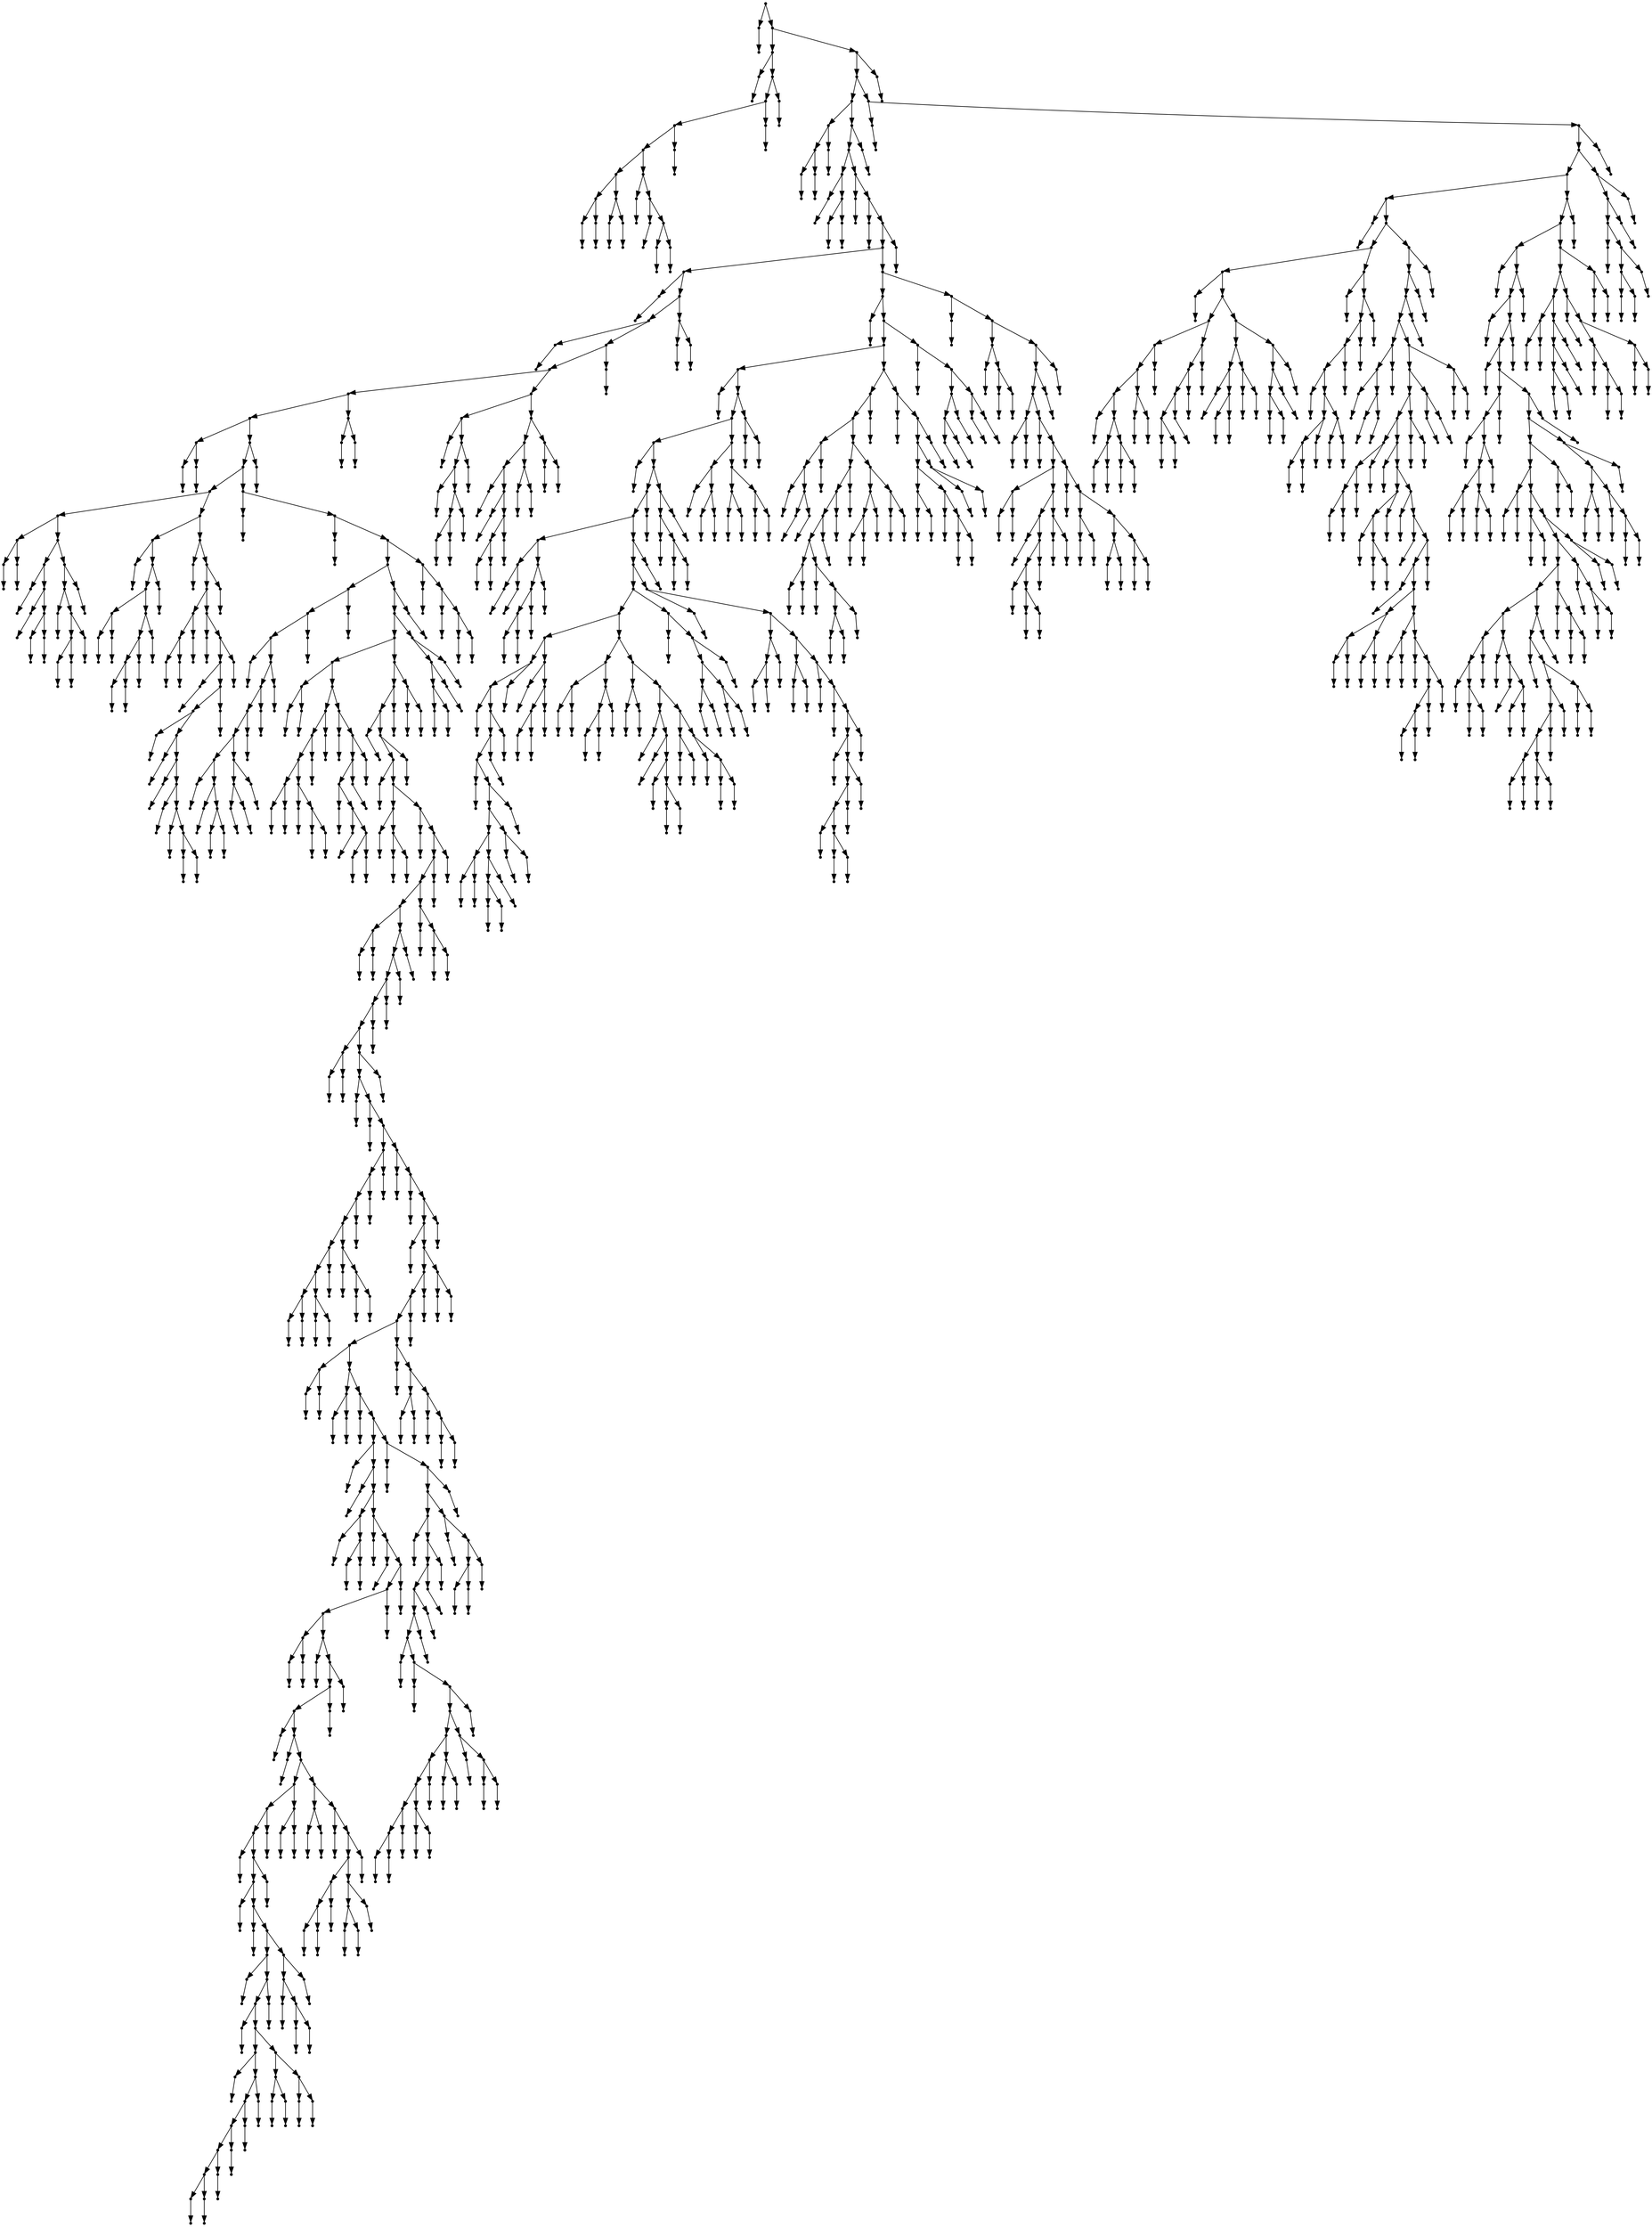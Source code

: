 digraph {
  1615 [shape=point];
  1 [shape=point];
  0 [shape=point];
  1614 [shape=point];
  36 [shape=point];
  3 [shape=point];
  2 [shape=point];
  35 [shape=point];
  32 [shape=point];
  29 [shape=point];
  26 [shape=point];
  14 [shape=point];
  8 [shape=point];
  5 [shape=point];
  4 [shape=point];
  7 [shape=point];
  6 [shape=point];
  13 [shape=point];
  10 [shape=point];
  9 [shape=point];
  12 [shape=point];
  11 [shape=point];
  25 [shape=point];
  16 [shape=point];
  15 [shape=point];
  24 [shape=point];
  18 [shape=point];
  17 [shape=point];
  23 [shape=point];
  20 [shape=point];
  19 [shape=point];
  22 [shape=point];
  21 [shape=point];
  28 [shape=point];
  27 [shape=point];
  31 [shape=point];
  30 [shape=point];
  34 [shape=point];
  33 [shape=point];
  1613 [shape=point];
  1610 [shape=point];
  1175 [shape=point];
  44 [shape=point];
  41 [shape=point];
  38 [shape=point];
  37 [shape=point];
  40 [shape=point];
  39 [shape=point];
  43 [shape=point];
  42 [shape=point];
  1174 [shape=point];
  1171 [shape=point];
  52 [shape=point];
  46 [shape=point];
  45 [shape=point];
  51 [shape=point];
  48 [shape=point];
  47 [shape=point];
  50 [shape=point];
  49 [shape=point];
  1170 [shape=point];
  54 [shape=point];
  53 [shape=point];
  1169 [shape=point];
  56 [shape=point];
  55 [shape=point];
  1168 [shape=point];
  1165 [shape=point];
  751 [shape=point];
  58 [shape=point];
  57 [shape=point];
  750 [shape=point];
  744 [shape=point];
  60 [shape=point];
  59 [shape=point];
  743 [shape=point];
  740 [shape=point];
  695 [shape=point];
  689 [shape=point];
  65 [shape=point];
  62 [shape=point];
  61 [shape=point];
  64 [shape=point];
  63 [shape=point];
  688 [shape=point];
  685 [shape=point];
  169 [shape=point];
  97 [shape=point];
  70 [shape=point];
  67 [shape=point];
  66 [shape=point];
  69 [shape=point];
  68 [shape=point];
  96 [shape=point];
  81 [shape=point];
  72 [shape=point];
  71 [shape=point];
  80 [shape=point];
  74 [shape=point];
  73 [shape=point];
  79 [shape=point];
  76 [shape=point];
  75 [shape=point];
  78 [shape=point];
  77 [shape=point];
  95 [shape=point];
  92 [shape=point];
  83 [shape=point];
  82 [shape=point];
  91 [shape=point];
  88 [shape=point];
  85 [shape=point];
  84 [shape=point];
  87 [shape=point];
  86 [shape=point];
  90 [shape=point];
  89 [shape=point];
  94 [shape=point];
  93 [shape=point];
  168 [shape=point];
  120 [shape=point];
  99 [shape=point];
  98 [shape=point];
  119 [shape=point];
  116 [shape=point];
  104 [shape=point];
  101 [shape=point];
  100 [shape=point];
  103 [shape=point];
  102 [shape=point];
  115 [shape=point];
  112 [shape=point];
  109 [shape=point];
  106 [shape=point];
  105 [shape=point];
  108 [shape=point];
  107 [shape=point];
  111 [shape=point];
  110 [shape=point];
  114 [shape=point];
  113 [shape=point];
  118 [shape=point];
  117 [shape=point];
  167 [shape=point];
  122 [shape=point];
  121 [shape=point];
  166 [shape=point];
  163 [shape=point];
  130 [shape=point];
  127 [shape=point];
  124 [shape=point];
  123 [shape=point];
  126 [shape=point];
  125 [shape=point];
  129 [shape=point];
  128 [shape=point];
  162 [shape=point];
  132 [shape=point];
  131 [shape=point];
  161 [shape=point];
  158 [shape=point];
  134 [shape=point];
  133 [shape=point];
  157 [shape=point];
  154 [shape=point];
  136 [shape=point];
  135 [shape=point];
  153 [shape=point];
  138 [shape=point];
  137 [shape=point];
  152 [shape=point];
  140 [shape=point];
  139 [shape=point];
  151 [shape=point];
  142 [shape=point];
  141 [shape=point];
  150 [shape=point];
  144 [shape=point];
  143 [shape=point];
  149 [shape=point];
  146 [shape=point];
  145 [shape=point];
  148 [shape=point];
  147 [shape=point];
  156 [shape=point];
  155 [shape=point];
  160 [shape=point];
  159 [shape=point];
  165 [shape=point];
  164 [shape=point];
  684 [shape=point];
  171 [shape=point];
  170 [shape=point];
  683 [shape=point];
  173 [shape=point];
  172 [shape=point];
  682 [shape=point];
  670 [shape=point];
  211 [shape=point];
  208 [shape=point];
  205 [shape=point];
  175 [shape=point];
  174 [shape=point];
  204 [shape=point];
  201 [shape=point];
  198 [shape=point];
  195 [shape=point];
  186 [shape=point];
  177 [shape=point];
  176 [shape=point];
  185 [shape=point];
  179 [shape=point];
  178 [shape=point];
  184 [shape=point];
  181 [shape=point];
  180 [shape=point];
  183 [shape=point];
  182 [shape=point];
  194 [shape=point];
  191 [shape=point];
  188 [shape=point];
  187 [shape=point];
  190 [shape=point];
  189 [shape=point];
  193 [shape=point];
  192 [shape=point];
  197 [shape=point];
  196 [shape=point];
  200 [shape=point];
  199 [shape=point];
  203 [shape=point];
  202 [shape=point];
  207 [shape=point];
  206 [shape=point];
  210 [shape=point];
  209 [shape=point];
  669 [shape=point];
  666 [shape=point];
  654 [shape=point];
  258 [shape=point];
  216 [shape=point];
  213 [shape=point];
  212 [shape=point];
  215 [shape=point];
  214 [shape=point];
  257 [shape=point];
  236 [shape=point];
  233 [shape=point];
  230 [shape=point];
  221 [shape=point];
  218 [shape=point];
  217 [shape=point];
  220 [shape=point];
  219 [shape=point];
  229 [shape=point];
  223 [shape=point];
  222 [shape=point];
  228 [shape=point];
  225 [shape=point];
  224 [shape=point];
  227 [shape=point];
  226 [shape=point];
  232 [shape=point];
  231 [shape=point];
  235 [shape=point];
  234 [shape=point];
  256 [shape=point];
  238 [shape=point];
  237 [shape=point];
  255 [shape=point];
  252 [shape=point];
  249 [shape=point];
  240 [shape=point];
  239 [shape=point];
  248 [shape=point];
  242 [shape=point];
  241 [shape=point];
  247 [shape=point];
  244 [shape=point];
  243 [shape=point];
  246 [shape=point];
  245 [shape=point];
  251 [shape=point];
  250 [shape=point];
  254 [shape=point];
  253 [shape=point];
  653 [shape=point];
  647 [shape=point];
  644 [shape=point];
  260 [shape=point];
  259 [shape=point];
  643 [shape=point];
  640 [shape=point];
  262 [shape=point];
  261 [shape=point];
  639 [shape=point];
  270 [shape=point];
  264 [shape=point];
  263 [shape=point];
  269 [shape=point];
  266 [shape=point];
  265 [shape=point];
  268 [shape=point];
  267 [shape=point];
  638 [shape=point];
  272 [shape=point];
  271 [shape=point];
  637 [shape=point];
  634 [shape=point];
  631 [shape=point];
  622 [shape=point];
  277 [shape=point];
  274 [shape=point];
  273 [shape=point];
  276 [shape=point];
  275 [shape=point];
  621 [shape=point];
  618 [shape=point];
  615 [shape=point];
  612 [shape=point];
  609 [shape=point];
  282 [shape=point];
  279 [shape=point];
  278 [shape=point];
  281 [shape=point];
  280 [shape=point];
  608 [shape=point];
  605 [shape=point];
  284 [shape=point];
  283 [shape=point];
  604 [shape=point];
  286 [shape=point];
  285 [shape=point];
  603 [shape=point];
  318 [shape=point];
  315 [shape=point];
  312 [shape=point];
  309 [shape=point];
  300 [shape=point];
  297 [shape=point];
  291 [shape=point];
  288 [shape=point];
  287 [shape=point];
  290 [shape=point];
  289 [shape=point];
  296 [shape=point];
  293 [shape=point];
  292 [shape=point];
  295 [shape=point];
  294 [shape=point];
  299 [shape=point];
  298 [shape=point];
  308 [shape=point];
  302 [shape=point];
  301 [shape=point];
  307 [shape=point];
  304 [shape=point];
  303 [shape=point];
  306 [shape=point];
  305 [shape=point];
  311 [shape=point];
  310 [shape=point];
  314 [shape=point];
  313 [shape=point];
  317 [shape=point];
  316 [shape=point];
  602 [shape=point];
  320 [shape=point];
  319 [shape=point];
  601 [shape=point];
  322 [shape=point];
  321 [shape=point];
  600 [shape=point];
  597 [shape=point];
  324 [shape=point];
  323 [shape=point];
  596 [shape=point];
  590 [shape=point];
  587 [shape=point];
  584 [shape=point];
  566 [shape=point];
  329 [shape=point];
  326 [shape=point];
  325 [shape=point];
  328 [shape=point];
  327 [shape=point];
  565 [shape=point];
  334 [shape=point];
  331 [shape=point];
  330 [shape=point];
  333 [shape=point];
  332 [shape=point];
  564 [shape=point];
  336 [shape=point];
  335 [shape=point];
  563 [shape=point];
  488 [shape=point];
  338 [shape=point];
  337 [shape=point];
  487 [shape=point];
  340 [shape=point];
  339 [shape=point];
  486 [shape=point];
  348 [shape=point];
  342 [shape=point];
  341 [shape=point];
  347 [shape=point];
  344 [shape=point];
  343 [shape=point];
  346 [shape=point];
  345 [shape=point];
  485 [shape=point];
  350 [shape=point];
  349 [shape=point];
  484 [shape=point];
  352 [shape=point];
  351 [shape=point];
  483 [shape=point];
  480 [shape=point];
  477 [shape=point];
  357 [shape=point];
  354 [shape=point];
  353 [shape=point];
  356 [shape=point];
  355 [shape=point];
  476 [shape=point];
  359 [shape=point];
  358 [shape=point];
  475 [shape=point];
  472 [shape=point];
  469 [shape=point];
  361 [shape=point];
  360 [shape=point];
  468 [shape=point];
  363 [shape=point];
  362 [shape=point];
  467 [shape=point];
  437 [shape=point];
  431 [shape=point];
  428 [shape=point];
  365 [shape=point];
  364 [shape=point];
  427 [shape=point];
  424 [shape=point];
  367 [shape=point];
  366 [shape=point];
  423 [shape=point];
  369 [shape=point];
  368 [shape=point];
  422 [shape=point];
  410 [shape=point];
  371 [shape=point];
  370 [shape=point];
  409 [shape=point];
  406 [shape=point];
  373 [shape=point];
  372 [shape=point];
  405 [shape=point];
  393 [shape=point];
  375 [shape=point];
  374 [shape=point];
  392 [shape=point];
  389 [shape=point];
  386 [shape=point];
  383 [shape=point];
  380 [shape=point];
  377 [shape=point];
  376 [shape=point];
  379 [shape=point];
  378 [shape=point];
  382 [shape=point];
  381 [shape=point];
  385 [shape=point];
  384 [shape=point];
  388 [shape=point];
  387 [shape=point];
  391 [shape=point];
  390 [shape=point];
  404 [shape=point];
  398 [shape=point];
  395 [shape=point];
  394 [shape=point];
  397 [shape=point];
  396 [shape=point];
  403 [shape=point];
  400 [shape=point];
  399 [shape=point];
  402 [shape=point];
  401 [shape=point];
  408 [shape=point];
  407 [shape=point];
  421 [shape=point];
  418 [shape=point];
  412 [shape=point];
  411 [shape=point];
  417 [shape=point];
  414 [shape=point];
  413 [shape=point];
  416 [shape=point];
  415 [shape=point];
  420 [shape=point];
  419 [shape=point];
  426 [shape=point];
  425 [shape=point];
  430 [shape=point];
  429 [shape=point];
  436 [shape=point];
  433 [shape=point];
  432 [shape=point];
  435 [shape=point];
  434 [shape=point];
  466 [shape=point];
  442 [shape=point];
  439 [shape=point];
  438 [shape=point];
  441 [shape=point];
  440 [shape=point];
  465 [shape=point];
  444 [shape=point];
  443 [shape=point];
  464 [shape=point];
  461 [shape=point];
  452 [shape=point];
  449 [shape=point];
  446 [shape=point];
  445 [shape=point];
  448 [shape=point];
  447 [shape=point];
  451 [shape=point];
  450 [shape=point];
  460 [shape=point];
  457 [shape=point];
  454 [shape=point];
  453 [shape=point];
  456 [shape=point];
  455 [shape=point];
  459 [shape=point];
  458 [shape=point];
  463 [shape=point];
  462 [shape=point];
  471 [shape=point];
  470 [shape=point];
  474 [shape=point];
  473 [shape=point];
  479 [shape=point];
  478 [shape=point];
  482 [shape=point];
  481 [shape=point];
  562 [shape=point];
  490 [shape=point];
  489 [shape=point];
  561 [shape=point];
  558 [shape=point];
  546 [shape=point];
  492 [shape=point];
  491 [shape=point];
  545 [shape=point];
  542 [shape=point];
  539 [shape=point];
  536 [shape=point];
  533 [shape=point];
  494 [shape=point];
  493 [shape=point];
  532 [shape=point];
  496 [shape=point];
  495 [shape=point];
  531 [shape=point];
  528 [shape=point];
  519 [shape=point];
  513 [shape=point];
  510 [shape=point];
  504 [shape=point];
  501 [shape=point];
  498 [shape=point];
  497 [shape=point];
  500 [shape=point];
  499 [shape=point];
  503 [shape=point];
  502 [shape=point];
  509 [shape=point];
  506 [shape=point];
  505 [shape=point];
  508 [shape=point];
  507 [shape=point];
  512 [shape=point];
  511 [shape=point];
  518 [shape=point];
  515 [shape=point];
  514 [shape=point];
  517 [shape=point];
  516 [shape=point];
  527 [shape=point];
  521 [shape=point];
  520 [shape=point];
  526 [shape=point];
  523 [shape=point];
  522 [shape=point];
  525 [shape=point];
  524 [shape=point];
  530 [shape=point];
  529 [shape=point];
  535 [shape=point];
  534 [shape=point];
  538 [shape=point];
  537 [shape=point];
  541 [shape=point];
  540 [shape=point];
  544 [shape=point];
  543 [shape=point];
  557 [shape=point];
  548 [shape=point];
  547 [shape=point];
  556 [shape=point];
  553 [shape=point];
  550 [shape=point];
  549 [shape=point];
  552 [shape=point];
  551 [shape=point];
  555 [shape=point];
  554 [shape=point];
  560 [shape=point];
  559 [shape=point];
  583 [shape=point];
  568 [shape=point];
  567 [shape=point];
  582 [shape=point];
  573 [shape=point];
  570 [shape=point];
  569 [shape=point];
  572 [shape=point];
  571 [shape=point];
  581 [shape=point];
  575 [shape=point];
  574 [shape=point];
  580 [shape=point];
  577 [shape=point];
  576 [shape=point];
  579 [shape=point];
  578 [shape=point];
  586 [shape=point];
  585 [shape=point];
  589 [shape=point];
  588 [shape=point];
  595 [shape=point];
  592 [shape=point];
  591 [shape=point];
  594 [shape=point];
  593 [shape=point];
  599 [shape=point];
  598 [shape=point];
  607 [shape=point];
  606 [shape=point];
  611 [shape=point];
  610 [shape=point];
  614 [shape=point];
  613 [shape=point];
  617 [shape=point];
  616 [shape=point];
  620 [shape=point];
  619 [shape=point];
  630 [shape=point];
  624 [shape=point];
  623 [shape=point];
  629 [shape=point];
  626 [shape=point];
  625 [shape=point];
  628 [shape=point];
  627 [shape=point];
  633 [shape=point];
  632 [shape=point];
  636 [shape=point];
  635 [shape=point];
  642 [shape=point];
  641 [shape=point];
  646 [shape=point];
  645 [shape=point];
  652 [shape=point];
  649 [shape=point];
  648 [shape=point];
  651 [shape=point];
  650 [shape=point];
  665 [shape=point];
  662 [shape=point];
  659 [shape=point];
  656 [shape=point];
  655 [shape=point];
  658 [shape=point];
  657 [shape=point];
  661 [shape=point];
  660 [shape=point];
  664 [shape=point];
  663 [shape=point];
  668 [shape=point];
  667 [shape=point];
  681 [shape=point];
  672 [shape=point];
  671 [shape=point];
  680 [shape=point];
  674 [shape=point];
  673 [shape=point];
  679 [shape=point];
  676 [shape=point];
  675 [shape=point];
  678 [shape=point];
  677 [shape=point];
  687 [shape=point];
  686 [shape=point];
  694 [shape=point];
  691 [shape=point];
  690 [shape=point];
  693 [shape=point];
  692 [shape=point];
  739 [shape=point];
  712 [shape=point];
  697 [shape=point];
  696 [shape=point];
  711 [shape=point];
  708 [shape=point];
  699 [shape=point];
  698 [shape=point];
  707 [shape=point];
  704 [shape=point];
  701 [shape=point];
  700 [shape=point];
  703 [shape=point];
  702 [shape=point];
  706 [shape=point];
  705 [shape=point];
  710 [shape=point];
  709 [shape=point];
  738 [shape=point];
  732 [shape=point];
  726 [shape=point];
  714 [shape=point];
  713 [shape=point];
  725 [shape=point];
  716 [shape=point];
  715 [shape=point];
  724 [shape=point];
  721 [shape=point];
  718 [shape=point];
  717 [shape=point];
  720 [shape=point];
  719 [shape=point];
  723 [shape=point];
  722 [shape=point];
  731 [shape=point];
  728 [shape=point];
  727 [shape=point];
  730 [shape=point];
  729 [shape=point];
  737 [shape=point];
  734 [shape=point];
  733 [shape=point];
  736 [shape=point];
  735 [shape=point];
  742 [shape=point];
  741 [shape=point];
  749 [shape=point];
  746 [shape=point];
  745 [shape=point];
  748 [shape=point];
  747 [shape=point];
  1164 [shape=point];
  1089 [shape=point];
  753 [shape=point];
  752 [shape=point];
  1088 [shape=point];
  1070 [shape=point];
  986 [shape=point];
  755 [shape=point];
  754 [shape=point];
  985 [shape=point];
  979 [shape=point];
  958 [shape=point];
  757 [shape=point];
  756 [shape=point];
  957 [shape=point];
  945 [shape=point];
  942 [shape=point];
  774 [shape=point];
  762 [shape=point];
  759 [shape=point];
  758 [shape=point];
  761 [shape=point];
  760 [shape=point];
  773 [shape=point];
  770 [shape=point];
  767 [shape=point];
  764 [shape=point];
  763 [shape=point];
  766 [shape=point];
  765 [shape=point];
  769 [shape=point];
  768 [shape=point];
  772 [shape=point];
  771 [shape=point];
  941 [shape=point];
  938 [shape=point];
  893 [shape=point];
  875 [shape=point];
  824 [shape=point];
  812 [shape=point];
  809 [shape=point];
  776 [shape=point];
  775 [shape=point];
  808 [shape=point];
  805 [shape=point];
  802 [shape=point];
  778 [shape=point];
  777 [shape=point];
  801 [shape=point];
  798 [shape=point];
  792 [shape=point];
  783 [shape=point];
  780 [shape=point];
  779 [shape=point];
  782 [shape=point];
  781 [shape=point];
  791 [shape=point];
  788 [shape=point];
  785 [shape=point];
  784 [shape=point];
  787 [shape=point];
  786 [shape=point];
  790 [shape=point];
  789 [shape=point];
  797 [shape=point];
  794 [shape=point];
  793 [shape=point];
  796 [shape=point];
  795 [shape=point];
  800 [shape=point];
  799 [shape=point];
  804 [shape=point];
  803 [shape=point];
  807 [shape=point];
  806 [shape=point];
  811 [shape=point];
  810 [shape=point];
  823 [shape=point];
  814 [shape=point];
  813 [shape=point];
  822 [shape=point];
  819 [shape=point];
  816 [shape=point];
  815 [shape=point];
  818 [shape=point];
  817 [shape=point];
  821 [shape=point];
  820 [shape=point];
  874 [shape=point];
  838 [shape=point];
  829 [shape=point];
  826 [shape=point];
  825 [shape=point];
  828 [shape=point];
  827 [shape=point];
  837 [shape=point];
  834 [shape=point];
  831 [shape=point];
  830 [shape=point];
  833 [shape=point];
  832 [shape=point];
  836 [shape=point];
  835 [shape=point];
  873 [shape=point];
  843 [shape=point];
  840 [shape=point];
  839 [shape=point];
  842 [shape=point];
  841 [shape=point];
  872 [shape=point];
  857 [shape=point];
  845 [shape=point];
  844 [shape=point];
  856 [shape=point];
  847 [shape=point];
  846 [shape=point];
  855 [shape=point];
  849 [shape=point];
  848 [shape=point];
  854 [shape=point];
  851 [shape=point];
  850 [shape=point];
  853 [shape=point];
  852 [shape=point];
  871 [shape=point];
  862 [shape=point];
  859 [shape=point];
  858 [shape=point];
  861 [shape=point];
  860 [shape=point];
  870 [shape=point];
  864 [shape=point];
  863 [shape=point];
  869 [shape=point];
  866 [shape=point];
  865 [shape=point];
  868 [shape=point];
  867 [shape=point];
  892 [shape=point];
  877 [shape=point];
  876 [shape=point];
  891 [shape=point];
  888 [shape=point];
  882 [shape=point];
  879 [shape=point];
  878 [shape=point];
  881 [shape=point];
  880 [shape=point];
  887 [shape=point];
  884 [shape=point];
  883 [shape=point];
  886 [shape=point];
  885 [shape=point];
  890 [shape=point];
  889 [shape=point];
  937 [shape=point];
  895 [shape=point];
  894 [shape=point];
  936 [shape=point];
  903 [shape=point];
  900 [shape=point];
  897 [shape=point];
  896 [shape=point];
  899 [shape=point];
  898 [shape=point];
  902 [shape=point];
  901 [shape=point];
  935 [shape=point];
  908 [shape=point];
  905 [shape=point];
  904 [shape=point];
  907 [shape=point];
  906 [shape=point];
  934 [shape=point];
  910 [shape=point];
  909 [shape=point];
  933 [shape=point];
  912 [shape=point];
  911 [shape=point];
  932 [shape=point];
  929 [shape=point];
  914 [shape=point];
  913 [shape=point];
  928 [shape=point];
  925 [shape=point];
  922 [shape=point];
  916 [shape=point];
  915 [shape=point];
  921 [shape=point];
  918 [shape=point];
  917 [shape=point];
  920 [shape=point];
  919 [shape=point];
  924 [shape=point];
  923 [shape=point];
  927 [shape=point];
  926 [shape=point];
  931 [shape=point];
  930 [shape=point];
  940 [shape=point];
  939 [shape=point];
  944 [shape=point];
  943 [shape=point];
  956 [shape=point];
  953 [shape=point];
  947 [shape=point];
  946 [shape=point];
  952 [shape=point];
  949 [shape=point];
  948 [shape=point];
  951 [shape=point];
  950 [shape=point];
  955 [shape=point];
  954 [shape=point];
  978 [shape=point];
  966 [shape=point];
  960 [shape=point];
  959 [shape=point];
  965 [shape=point];
  962 [shape=point];
  961 [shape=point];
  964 [shape=point];
  963 [shape=point];
  977 [shape=point];
  971 [shape=point];
  968 [shape=point];
  967 [shape=point];
  970 [shape=point];
  969 [shape=point];
  976 [shape=point];
  973 [shape=point];
  972 [shape=point];
  975 [shape=point];
  974 [shape=point];
  984 [shape=point];
  981 [shape=point];
  980 [shape=point];
  983 [shape=point];
  982 [shape=point];
  1069 [shape=point];
  1042 [shape=point];
  1039 [shape=point];
  997 [shape=point];
  994 [shape=point];
  988 [shape=point];
  987 [shape=point];
  993 [shape=point];
  990 [shape=point];
  989 [shape=point];
  992 [shape=point];
  991 [shape=point];
  996 [shape=point];
  995 [shape=point];
  1038 [shape=point];
  1023 [shape=point];
  1020 [shape=point];
  1017 [shape=point];
  1014 [shape=point];
  1002 [shape=point];
  999 [shape=point];
  998 [shape=point];
  1001 [shape=point];
  1000 [shape=point];
  1013 [shape=point];
  1004 [shape=point];
  1003 [shape=point];
  1012 [shape=point];
  1009 [shape=point];
  1006 [shape=point];
  1005 [shape=point];
  1008 [shape=point];
  1007 [shape=point];
  1011 [shape=point];
  1010 [shape=point];
  1016 [shape=point];
  1015 [shape=point];
  1019 [shape=point];
  1018 [shape=point];
  1022 [shape=point];
  1021 [shape=point];
  1037 [shape=point];
  1031 [shape=point];
  1028 [shape=point];
  1025 [shape=point];
  1024 [shape=point];
  1027 [shape=point];
  1026 [shape=point];
  1030 [shape=point];
  1029 [shape=point];
  1036 [shape=point];
  1033 [shape=point];
  1032 [shape=point];
  1035 [shape=point];
  1034 [shape=point];
  1041 [shape=point];
  1040 [shape=point];
  1068 [shape=point];
  1044 [shape=point];
  1043 [shape=point];
  1067 [shape=point];
  1064 [shape=point];
  1058 [shape=point];
  1049 [shape=point];
  1046 [shape=point];
  1045 [shape=point];
  1048 [shape=point];
  1047 [shape=point];
  1057 [shape=point];
  1051 [shape=point];
  1050 [shape=point];
  1056 [shape=point];
  1053 [shape=point];
  1052 [shape=point];
  1055 [shape=point];
  1054 [shape=point];
  1063 [shape=point];
  1060 [shape=point];
  1059 [shape=point];
  1062 [shape=point];
  1061 [shape=point];
  1066 [shape=point];
  1065 [shape=point];
  1087 [shape=point];
  1072 [shape=point];
  1071 [shape=point];
  1086 [shape=point];
  1080 [shape=point];
  1077 [shape=point];
  1074 [shape=point];
  1073 [shape=point];
  1076 [shape=point];
  1075 [shape=point];
  1079 [shape=point];
  1078 [shape=point];
  1085 [shape=point];
  1082 [shape=point];
  1081 [shape=point];
  1084 [shape=point];
  1083 [shape=point];
  1163 [shape=point];
  1091 [shape=point];
  1090 [shape=point];
  1162 [shape=point];
  1099 [shape=point];
  1093 [shape=point];
  1092 [shape=point];
  1098 [shape=point];
  1095 [shape=point];
  1094 [shape=point];
  1097 [shape=point];
  1096 [shape=point];
  1161 [shape=point];
  1158 [shape=point];
  1155 [shape=point];
  1104 [shape=point];
  1101 [shape=point];
  1100 [shape=point];
  1103 [shape=point];
  1102 [shape=point];
  1154 [shape=point];
  1106 [shape=point];
  1105 [shape=point];
  1153 [shape=point];
  1132 [shape=point];
  1111 [shape=point];
  1108 [shape=point];
  1107 [shape=point];
  1110 [shape=point];
  1109 [shape=point];
  1131 [shape=point];
  1125 [shape=point];
  1113 [shape=point];
  1112 [shape=point];
  1124 [shape=point];
  1121 [shape=point];
  1115 [shape=point];
  1114 [shape=point];
  1120 [shape=point];
  1117 [shape=point];
  1116 [shape=point];
  1119 [shape=point];
  1118 [shape=point];
  1123 [shape=point];
  1122 [shape=point];
  1130 [shape=point];
  1127 [shape=point];
  1126 [shape=point];
  1129 [shape=point];
  1128 [shape=point];
  1152 [shape=point];
  1134 [shape=point];
  1133 [shape=point];
  1151 [shape=point];
  1139 [shape=point];
  1136 [shape=point];
  1135 [shape=point];
  1138 [shape=point];
  1137 [shape=point];
  1150 [shape=point];
  1144 [shape=point];
  1141 [shape=point];
  1140 [shape=point];
  1143 [shape=point];
  1142 [shape=point];
  1149 [shape=point];
  1146 [shape=point];
  1145 [shape=point];
  1148 [shape=point];
  1147 [shape=point];
  1157 [shape=point];
  1156 [shape=point];
  1160 [shape=point];
  1159 [shape=point];
  1167 [shape=point];
  1166 [shape=point];
  1173 [shape=point];
  1172 [shape=point];
  1609 [shape=point];
  1177 [shape=point];
  1176 [shape=point];
  1608 [shape=point];
  1605 [shape=point];
  1587 [shape=point];
  1389 [shape=point];
  1179 [shape=point];
  1178 [shape=point];
  1388 [shape=point];
  1277 [shape=point];
  1247 [shape=point];
  1181 [shape=point];
  1180 [shape=point];
  1246 [shape=point];
  1219 [shape=point];
  1204 [shape=point];
  1201 [shape=point];
  1195 [shape=point];
  1183 [shape=point];
  1182 [shape=point];
  1194 [shape=point];
  1188 [shape=point];
  1185 [shape=point];
  1184 [shape=point];
  1187 [shape=point];
  1186 [shape=point];
  1193 [shape=point];
  1190 [shape=point];
  1189 [shape=point];
  1192 [shape=point];
  1191 [shape=point];
  1200 [shape=point];
  1197 [shape=point];
  1196 [shape=point];
  1199 [shape=point];
  1198 [shape=point];
  1203 [shape=point];
  1202 [shape=point];
  1218 [shape=point];
  1215 [shape=point];
  1212 [shape=point];
  1209 [shape=point];
  1206 [shape=point];
  1205 [shape=point];
  1208 [shape=point];
  1207 [shape=point];
  1211 [shape=point];
  1210 [shape=point];
  1214 [shape=point];
  1213 [shape=point];
  1217 [shape=point];
  1216 [shape=point];
  1245 [shape=point];
  1233 [shape=point];
  1227 [shape=point];
  1221 [shape=point];
  1220 [shape=point];
  1226 [shape=point];
  1223 [shape=point];
  1222 [shape=point];
  1225 [shape=point];
  1224 [shape=point];
  1232 [shape=point];
  1229 [shape=point];
  1228 [shape=point];
  1231 [shape=point];
  1230 [shape=point];
  1244 [shape=point];
  1241 [shape=point];
  1238 [shape=point];
  1235 [shape=point];
  1234 [shape=point];
  1237 [shape=point];
  1236 [shape=point];
  1240 [shape=point];
  1239 [shape=point];
  1243 [shape=point];
  1242 [shape=point];
  1276 [shape=point];
  1249 [shape=point];
  1248 [shape=point];
  1275 [shape=point];
  1272 [shape=point];
  1269 [shape=point];
  1266 [shape=point];
  1251 [shape=point];
  1250 [shape=point];
  1265 [shape=point];
  1259 [shape=point];
  1256 [shape=point];
  1253 [shape=point];
  1252 [shape=point];
  1255 [shape=point];
  1254 [shape=point];
  1258 [shape=point];
  1257 [shape=point];
  1264 [shape=point];
  1261 [shape=point];
  1260 [shape=point];
  1263 [shape=point];
  1262 [shape=point];
  1268 [shape=point];
  1267 [shape=point];
  1271 [shape=point];
  1270 [shape=point];
  1274 [shape=point];
  1273 [shape=point];
  1387 [shape=point];
  1384 [shape=point];
  1381 [shape=point];
  1378 [shape=point];
  1288 [shape=point];
  1285 [shape=point];
  1279 [shape=point];
  1278 [shape=point];
  1284 [shape=point];
  1281 [shape=point];
  1280 [shape=point];
  1283 [shape=point];
  1282 [shape=point];
  1287 [shape=point];
  1286 [shape=point];
  1377 [shape=point];
  1371 [shape=point];
  1365 [shape=point];
  1359 [shape=point];
  1299 [shape=point];
  1296 [shape=point];
  1293 [shape=point];
  1290 [shape=point];
  1289 [shape=point];
  1292 [shape=point];
  1291 [shape=point];
  1295 [shape=point];
  1294 [shape=point];
  1298 [shape=point];
  1297 [shape=point];
  1358 [shape=point];
  1301 [shape=point];
  1300 [shape=point];
  1357 [shape=point];
  1312 [shape=point];
  1309 [shape=point];
  1303 [shape=point];
  1302 [shape=point];
  1308 [shape=point];
  1305 [shape=point];
  1304 [shape=point];
  1307 [shape=point];
  1306 [shape=point];
  1311 [shape=point];
  1310 [shape=point];
  1356 [shape=point];
  1314 [shape=point];
  1313 [shape=point];
  1355 [shape=point];
  1316 [shape=point];
  1315 [shape=point];
  1354 [shape=point];
  1351 [shape=point];
  1318 [shape=point];
  1317 [shape=point];
  1350 [shape=point];
  1329 [shape=point];
  1323 [shape=point];
  1320 [shape=point];
  1319 [shape=point];
  1322 [shape=point];
  1321 [shape=point];
  1328 [shape=point];
  1325 [shape=point];
  1324 [shape=point];
  1327 [shape=point];
  1326 [shape=point];
  1349 [shape=point];
  1334 [shape=point];
  1331 [shape=point];
  1330 [shape=point];
  1333 [shape=point];
  1332 [shape=point];
  1348 [shape=point];
  1336 [shape=point];
  1335 [shape=point];
  1347 [shape=point];
  1344 [shape=point];
  1341 [shape=point];
  1338 [shape=point];
  1337 [shape=point];
  1340 [shape=point];
  1339 [shape=point];
  1343 [shape=point];
  1342 [shape=point];
  1346 [shape=point];
  1345 [shape=point];
  1353 [shape=point];
  1352 [shape=point];
  1364 [shape=point];
  1361 [shape=point];
  1360 [shape=point];
  1363 [shape=point];
  1362 [shape=point];
  1370 [shape=point];
  1367 [shape=point];
  1366 [shape=point];
  1369 [shape=point];
  1368 [shape=point];
  1376 [shape=point];
  1373 [shape=point];
  1372 [shape=point];
  1375 [shape=point];
  1374 [shape=point];
  1380 [shape=point];
  1379 [shape=point];
  1383 [shape=point];
  1382 [shape=point];
  1386 [shape=point];
  1385 [shape=point];
  1586 [shape=point];
  1583 [shape=point];
  1541 [shape=point];
  1391 [shape=point];
  1390 [shape=point];
  1540 [shape=point];
  1537 [shape=point];
  1393 [shape=point];
  1392 [shape=point];
  1536 [shape=point];
  1533 [shape=point];
  1395 [shape=point];
  1394 [shape=point];
  1532 [shape=point];
  1415 [shape=point];
  1412 [shape=point];
  1397 [shape=point];
  1396 [shape=point];
  1411 [shape=point];
  1408 [shape=point];
  1402 [shape=point];
  1399 [shape=point];
  1398 [shape=point];
  1401 [shape=point];
  1400 [shape=point];
  1407 [shape=point];
  1404 [shape=point];
  1403 [shape=point];
  1406 [shape=point];
  1405 [shape=point];
  1410 [shape=point];
  1409 [shape=point];
  1414 [shape=point];
  1413 [shape=point];
  1531 [shape=point];
  1528 [shape=point];
  1510 [shape=point];
  1504 [shape=point];
  1420 [shape=point];
  1417 [shape=point];
  1416 [shape=point];
  1419 [shape=point];
  1418 [shape=point];
  1503 [shape=point];
  1425 [shape=point];
  1422 [shape=point];
  1421 [shape=point];
  1424 [shape=point];
  1423 [shape=point];
  1502 [shape=point];
  1496 [shape=point];
  1487 [shape=point];
  1478 [shape=point];
  1448 [shape=point];
  1436 [shape=point];
  1433 [shape=point];
  1427 [shape=point];
  1426 [shape=point];
  1432 [shape=point];
  1429 [shape=point];
  1428 [shape=point];
  1431 [shape=point];
  1430 [shape=point];
  1435 [shape=point];
  1434 [shape=point];
  1447 [shape=point];
  1438 [shape=point];
  1437 [shape=point];
  1446 [shape=point];
  1440 [shape=point];
  1439 [shape=point];
  1445 [shape=point];
  1442 [shape=point];
  1441 [shape=point];
  1444 [shape=point];
  1443 [shape=point];
  1477 [shape=point];
  1474 [shape=point];
  1450 [shape=point];
  1449 [shape=point];
  1473 [shape=point];
  1467 [shape=point];
  1464 [shape=point];
  1461 [shape=point];
  1455 [shape=point];
  1452 [shape=point];
  1451 [shape=point];
  1454 [shape=point];
  1453 [shape=point];
  1460 [shape=point];
  1457 [shape=point];
  1456 [shape=point];
  1459 [shape=point];
  1458 [shape=point];
  1463 [shape=point];
  1462 [shape=point];
  1466 [shape=point];
  1465 [shape=point];
  1472 [shape=point];
  1469 [shape=point];
  1468 [shape=point];
  1471 [shape=point];
  1470 [shape=point];
  1476 [shape=point];
  1475 [shape=point];
  1486 [shape=point];
  1480 [shape=point];
  1479 [shape=point];
  1485 [shape=point];
  1482 [shape=point];
  1481 [shape=point];
  1484 [shape=point];
  1483 [shape=point];
  1495 [shape=point];
  1489 [shape=point];
  1488 [shape=point];
  1494 [shape=point];
  1491 [shape=point];
  1490 [shape=point];
  1493 [shape=point];
  1492 [shape=point];
  1501 [shape=point];
  1498 [shape=point];
  1497 [shape=point];
  1500 [shape=point];
  1499 [shape=point];
  1509 [shape=point];
  1506 [shape=point];
  1505 [shape=point];
  1508 [shape=point];
  1507 [shape=point];
  1527 [shape=point];
  1524 [shape=point];
  1515 [shape=point];
  1512 [shape=point];
  1511 [shape=point];
  1514 [shape=point];
  1513 [shape=point];
  1523 [shape=point];
  1517 [shape=point];
  1516 [shape=point];
  1522 [shape=point];
  1519 [shape=point];
  1518 [shape=point];
  1521 [shape=point];
  1520 [shape=point];
  1526 [shape=point];
  1525 [shape=point];
  1530 [shape=point];
  1529 [shape=point];
  1535 [shape=point];
  1534 [shape=point];
  1539 [shape=point];
  1538 [shape=point];
  1582 [shape=point];
  1576 [shape=point];
  1558 [shape=point];
  1546 [shape=point];
  1543 [shape=point];
  1542 [shape=point];
  1545 [shape=point];
  1544 [shape=point];
  1557 [shape=point];
  1554 [shape=point];
  1551 [shape=point];
  1548 [shape=point];
  1547 [shape=point];
  1550 [shape=point];
  1549 [shape=point];
  1553 [shape=point];
  1552 [shape=point];
  1556 [shape=point];
  1555 [shape=point];
  1575 [shape=point];
  1560 [shape=point];
  1559 [shape=point];
  1574 [shape=point];
  1568 [shape=point];
  1562 [shape=point];
  1561 [shape=point];
  1567 [shape=point];
  1564 [shape=point];
  1563 [shape=point];
  1566 [shape=point];
  1565 [shape=point];
  1573 [shape=point];
  1570 [shape=point];
  1569 [shape=point];
  1572 [shape=point];
  1571 [shape=point];
  1581 [shape=point];
  1578 [shape=point];
  1577 [shape=point];
  1580 [shape=point];
  1579 [shape=point];
  1585 [shape=point];
  1584 [shape=point];
  1604 [shape=point];
  1601 [shape=point];
  1598 [shape=point];
  1589 [shape=point];
  1588 [shape=point];
  1597 [shape=point];
  1594 [shape=point];
  1591 [shape=point];
  1590 [shape=point];
  1593 [shape=point];
  1592 [shape=point];
  1596 [shape=point];
  1595 [shape=point];
  1600 [shape=point];
  1599 [shape=point];
  1603 [shape=point];
  1602 [shape=point];
  1607 [shape=point];
  1606 [shape=point];
  1612 [shape=point];
  1611 [shape=point];
1615 -> 1;
1 -> 0;
1615 -> 1614;
1614 -> 36;
36 -> 3;
3 -> 2;
36 -> 35;
35 -> 32;
32 -> 29;
29 -> 26;
26 -> 14;
14 -> 8;
8 -> 5;
5 -> 4;
8 -> 7;
7 -> 6;
14 -> 13;
13 -> 10;
10 -> 9;
13 -> 12;
12 -> 11;
26 -> 25;
25 -> 16;
16 -> 15;
25 -> 24;
24 -> 18;
18 -> 17;
24 -> 23;
23 -> 20;
20 -> 19;
23 -> 22;
22 -> 21;
29 -> 28;
28 -> 27;
32 -> 31;
31 -> 30;
35 -> 34;
34 -> 33;
1614 -> 1613;
1613 -> 1610;
1610 -> 1175;
1175 -> 44;
44 -> 41;
41 -> 38;
38 -> 37;
41 -> 40;
40 -> 39;
44 -> 43;
43 -> 42;
1175 -> 1174;
1174 -> 1171;
1171 -> 52;
52 -> 46;
46 -> 45;
52 -> 51;
51 -> 48;
48 -> 47;
51 -> 50;
50 -> 49;
1171 -> 1170;
1170 -> 54;
54 -> 53;
1170 -> 1169;
1169 -> 56;
56 -> 55;
1169 -> 1168;
1168 -> 1165;
1165 -> 751;
751 -> 58;
58 -> 57;
751 -> 750;
750 -> 744;
744 -> 60;
60 -> 59;
744 -> 743;
743 -> 740;
740 -> 695;
695 -> 689;
689 -> 65;
65 -> 62;
62 -> 61;
65 -> 64;
64 -> 63;
689 -> 688;
688 -> 685;
685 -> 169;
169 -> 97;
97 -> 70;
70 -> 67;
67 -> 66;
70 -> 69;
69 -> 68;
97 -> 96;
96 -> 81;
81 -> 72;
72 -> 71;
81 -> 80;
80 -> 74;
74 -> 73;
80 -> 79;
79 -> 76;
76 -> 75;
79 -> 78;
78 -> 77;
96 -> 95;
95 -> 92;
92 -> 83;
83 -> 82;
92 -> 91;
91 -> 88;
88 -> 85;
85 -> 84;
88 -> 87;
87 -> 86;
91 -> 90;
90 -> 89;
95 -> 94;
94 -> 93;
169 -> 168;
168 -> 120;
120 -> 99;
99 -> 98;
120 -> 119;
119 -> 116;
116 -> 104;
104 -> 101;
101 -> 100;
104 -> 103;
103 -> 102;
116 -> 115;
115 -> 112;
112 -> 109;
109 -> 106;
106 -> 105;
109 -> 108;
108 -> 107;
112 -> 111;
111 -> 110;
115 -> 114;
114 -> 113;
119 -> 118;
118 -> 117;
168 -> 167;
167 -> 122;
122 -> 121;
167 -> 166;
166 -> 163;
163 -> 130;
130 -> 127;
127 -> 124;
124 -> 123;
127 -> 126;
126 -> 125;
130 -> 129;
129 -> 128;
163 -> 162;
162 -> 132;
132 -> 131;
162 -> 161;
161 -> 158;
158 -> 134;
134 -> 133;
158 -> 157;
157 -> 154;
154 -> 136;
136 -> 135;
154 -> 153;
153 -> 138;
138 -> 137;
153 -> 152;
152 -> 140;
140 -> 139;
152 -> 151;
151 -> 142;
142 -> 141;
151 -> 150;
150 -> 144;
144 -> 143;
150 -> 149;
149 -> 146;
146 -> 145;
149 -> 148;
148 -> 147;
157 -> 156;
156 -> 155;
161 -> 160;
160 -> 159;
166 -> 165;
165 -> 164;
685 -> 684;
684 -> 171;
171 -> 170;
684 -> 683;
683 -> 173;
173 -> 172;
683 -> 682;
682 -> 670;
670 -> 211;
211 -> 208;
208 -> 205;
205 -> 175;
175 -> 174;
205 -> 204;
204 -> 201;
201 -> 198;
198 -> 195;
195 -> 186;
186 -> 177;
177 -> 176;
186 -> 185;
185 -> 179;
179 -> 178;
185 -> 184;
184 -> 181;
181 -> 180;
184 -> 183;
183 -> 182;
195 -> 194;
194 -> 191;
191 -> 188;
188 -> 187;
191 -> 190;
190 -> 189;
194 -> 193;
193 -> 192;
198 -> 197;
197 -> 196;
201 -> 200;
200 -> 199;
204 -> 203;
203 -> 202;
208 -> 207;
207 -> 206;
211 -> 210;
210 -> 209;
670 -> 669;
669 -> 666;
666 -> 654;
654 -> 258;
258 -> 216;
216 -> 213;
213 -> 212;
216 -> 215;
215 -> 214;
258 -> 257;
257 -> 236;
236 -> 233;
233 -> 230;
230 -> 221;
221 -> 218;
218 -> 217;
221 -> 220;
220 -> 219;
230 -> 229;
229 -> 223;
223 -> 222;
229 -> 228;
228 -> 225;
225 -> 224;
228 -> 227;
227 -> 226;
233 -> 232;
232 -> 231;
236 -> 235;
235 -> 234;
257 -> 256;
256 -> 238;
238 -> 237;
256 -> 255;
255 -> 252;
252 -> 249;
249 -> 240;
240 -> 239;
249 -> 248;
248 -> 242;
242 -> 241;
248 -> 247;
247 -> 244;
244 -> 243;
247 -> 246;
246 -> 245;
252 -> 251;
251 -> 250;
255 -> 254;
254 -> 253;
654 -> 653;
653 -> 647;
647 -> 644;
644 -> 260;
260 -> 259;
644 -> 643;
643 -> 640;
640 -> 262;
262 -> 261;
640 -> 639;
639 -> 270;
270 -> 264;
264 -> 263;
270 -> 269;
269 -> 266;
266 -> 265;
269 -> 268;
268 -> 267;
639 -> 638;
638 -> 272;
272 -> 271;
638 -> 637;
637 -> 634;
634 -> 631;
631 -> 622;
622 -> 277;
277 -> 274;
274 -> 273;
277 -> 276;
276 -> 275;
622 -> 621;
621 -> 618;
618 -> 615;
615 -> 612;
612 -> 609;
609 -> 282;
282 -> 279;
279 -> 278;
282 -> 281;
281 -> 280;
609 -> 608;
608 -> 605;
605 -> 284;
284 -> 283;
605 -> 604;
604 -> 286;
286 -> 285;
604 -> 603;
603 -> 318;
318 -> 315;
315 -> 312;
312 -> 309;
309 -> 300;
300 -> 297;
297 -> 291;
291 -> 288;
288 -> 287;
291 -> 290;
290 -> 289;
297 -> 296;
296 -> 293;
293 -> 292;
296 -> 295;
295 -> 294;
300 -> 299;
299 -> 298;
309 -> 308;
308 -> 302;
302 -> 301;
308 -> 307;
307 -> 304;
304 -> 303;
307 -> 306;
306 -> 305;
312 -> 311;
311 -> 310;
315 -> 314;
314 -> 313;
318 -> 317;
317 -> 316;
603 -> 602;
602 -> 320;
320 -> 319;
602 -> 601;
601 -> 322;
322 -> 321;
601 -> 600;
600 -> 597;
597 -> 324;
324 -> 323;
597 -> 596;
596 -> 590;
590 -> 587;
587 -> 584;
584 -> 566;
566 -> 329;
329 -> 326;
326 -> 325;
329 -> 328;
328 -> 327;
566 -> 565;
565 -> 334;
334 -> 331;
331 -> 330;
334 -> 333;
333 -> 332;
565 -> 564;
564 -> 336;
336 -> 335;
564 -> 563;
563 -> 488;
488 -> 338;
338 -> 337;
488 -> 487;
487 -> 340;
340 -> 339;
487 -> 486;
486 -> 348;
348 -> 342;
342 -> 341;
348 -> 347;
347 -> 344;
344 -> 343;
347 -> 346;
346 -> 345;
486 -> 485;
485 -> 350;
350 -> 349;
485 -> 484;
484 -> 352;
352 -> 351;
484 -> 483;
483 -> 480;
480 -> 477;
477 -> 357;
357 -> 354;
354 -> 353;
357 -> 356;
356 -> 355;
477 -> 476;
476 -> 359;
359 -> 358;
476 -> 475;
475 -> 472;
472 -> 469;
469 -> 361;
361 -> 360;
469 -> 468;
468 -> 363;
363 -> 362;
468 -> 467;
467 -> 437;
437 -> 431;
431 -> 428;
428 -> 365;
365 -> 364;
428 -> 427;
427 -> 424;
424 -> 367;
367 -> 366;
424 -> 423;
423 -> 369;
369 -> 368;
423 -> 422;
422 -> 410;
410 -> 371;
371 -> 370;
410 -> 409;
409 -> 406;
406 -> 373;
373 -> 372;
406 -> 405;
405 -> 393;
393 -> 375;
375 -> 374;
393 -> 392;
392 -> 389;
389 -> 386;
386 -> 383;
383 -> 380;
380 -> 377;
377 -> 376;
380 -> 379;
379 -> 378;
383 -> 382;
382 -> 381;
386 -> 385;
385 -> 384;
389 -> 388;
388 -> 387;
392 -> 391;
391 -> 390;
405 -> 404;
404 -> 398;
398 -> 395;
395 -> 394;
398 -> 397;
397 -> 396;
404 -> 403;
403 -> 400;
400 -> 399;
403 -> 402;
402 -> 401;
409 -> 408;
408 -> 407;
422 -> 421;
421 -> 418;
418 -> 412;
412 -> 411;
418 -> 417;
417 -> 414;
414 -> 413;
417 -> 416;
416 -> 415;
421 -> 420;
420 -> 419;
427 -> 426;
426 -> 425;
431 -> 430;
430 -> 429;
437 -> 436;
436 -> 433;
433 -> 432;
436 -> 435;
435 -> 434;
467 -> 466;
466 -> 442;
442 -> 439;
439 -> 438;
442 -> 441;
441 -> 440;
466 -> 465;
465 -> 444;
444 -> 443;
465 -> 464;
464 -> 461;
461 -> 452;
452 -> 449;
449 -> 446;
446 -> 445;
449 -> 448;
448 -> 447;
452 -> 451;
451 -> 450;
461 -> 460;
460 -> 457;
457 -> 454;
454 -> 453;
457 -> 456;
456 -> 455;
460 -> 459;
459 -> 458;
464 -> 463;
463 -> 462;
472 -> 471;
471 -> 470;
475 -> 474;
474 -> 473;
480 -> 479;
479 -> 478;
483 -> 482;
482 -> 481;
563 -> 562;
562 -> 490;
490 -> 489;
562 -> 561;
561 -> 558;
558 -> 546;
546 -> 492;
492 -> 491;
546 -> 545;
545 -> 542;
542 -> 539;
539 -> 536;
536 -> 533;
533 -> 494;
494 -> 493;
533 -> 532;
532 -> 496;
496 -> 495;
532 -> 531;
531 -> 528;
528 -> 519;
519 -> 513;
513 -> 510;
510 -> 504;
504 -> 501;
501 -> 498;
498 -> 497;
501 -> 500;
500 -> 499;
504 -> 503;
503 -> 502;
510 -> 509;
509 -> 506;
506 -> 505;
509 -> 508;
508 -> 507;
513 -> 512;
512 -> 511;
519 -> 518;
518 -> 515;
515 -> 514;
518 -> 517;
517 -> 516;
528 -> 527;
527 -> 521;
521 -> 520;
527 -> 526;
526 -> 523;
523 -> 522;
526 -> 525;
525 -> 524;
531 -> 530;
530 -> 529;
536 -> 535;
535 -> 534;
539 -> 538;
538 -> 537;
542 -> 541;
541 -> 540;
545 -> 544;
544 -> 543;
558 -> 557;
557 -> 548;
548 -> 547;
557 -> 556;
556 -> 553;
553 -> 550;
550 -> 549;
553 -> 552;
552 -> 551;
556 -> 555;
555 -> 554;
561 -> 560;
560 -> 559;
584 -> 583;
583 -> 568;
568 -> 567;
583 -> 582;
582 -> 573;
573 -> 570;
570 -> 569;
573 -> 572;
572 -> 571;
582 -> 581;
581 -> 575;
575 -> 574;
581 -> 580;
580 -> 577;
577 -> 576;
580 -> 579;
579 -> 578;
587 -> 586;
586 -> 585;
590 -> 589;
589 -> 588;
596 -> 595;
595 -> 592;
592 -> 591;
595 -> 594;
594 -> 593;
600 -> 599;
599 -> 598;
608 -> 607;
607 -> 606;
612 -> 611;
611 -> 610;
615 -> 614;
614 -> 613;
618 -> 617;
617 -> 616;
621 -> 620;
620 -> 619;
631 -> 630;
630 -> 624;
624 -> 623;
630 -> 629;
629 -> 626;
626 -> 625;
629 -> 628;
628 -> 627;
634 -> 633;
633 -> 632;
637 -> 636;
636 -> 635;
643 -> 642;
642 -> 641;
647 -> 646;
646 -> 645;
653 -> 652;
652 -> 649;
649 -> 648;
652 -> 651;
651 -> 650;
666 -> 665;
665 -> 662;
662 -> 659;
659 -> 656;
656 -> 655;
659 -> 658;
658 -> 657;
662 -> 661;
661 -> 660;
665 -> 664;
664 -> 663;
669 -> 668;
668 -> 667;
682 -> 681;
681 -> 672;
672 -> 671;
681 -> 680;
680 -> 674;
674 -> 673;
680 -> 679;
679 -> 676;
676 -> 675;
679 -> 678;
678 -> 677;
688 -> 687;
687 -> 686;
695 -> 694;
694 -> 691;
691 -> 690;
694 -> 693;
693 -> 692;
740 -> 739;
739 -> 712;
712 -> 697;
697 -> 696;
712 -> 711;
711 -> 708;
708 -> 699;
699 -> 698;
708 -> 707;
707 -> 704;
704 -> 701;
701 -> 700;
704 -> 703;
703 -> 702;
707 -> 706;
706 -> 705;
711 -> 710;
710 -> 709;
739 -> 738;
738 -> 732;
732 -> 726;
726 -> 714;
714 -> 713;
726 -> 725;
725 -> 716;
716 -> 715;
725 -> 724;
724 -> 721;
721 -> 718;
718 -> 717;
721 -> 720;
720 -> 719;
724 -> 723;
723 -> 722;
732 -> 731;
731 -> 728;
728 -> 727;
731 -> 730;
730 -> 729;
738 -> 737;
737 -> 734;
734 -> 733;
737 -> 736;
736 -> 735;
743 -> 742;
742 -> 741;
750 -> 749;
749 -> 746;
746 -> 745;
749 -> 748;
748 -> 747;
1165 -> 1164;
1164 -> 1089;
1089 -> 753;
753 -> 752;
1089 -> 1088;
1088 -> 1070;
1070 -> 986;
986 -> 755;
755 -> 754;
986 -> 985;
985 -> 979;
979 -> 958;
958 -> 757;
757 -> 756;
958 -> 957;
957 -> 945;
945 -> 942;
942 -> 774;
774 -> 762;
762 -> 759;
759 -> 758;
762 -> 761;
761 -> 760;
774 -> 773;
773 -> 770;
770 -> 767;
767 -> 764;
764 -> 763;
767 -> 766;
766 -> 765;
770 -> 769;
769 -> 768;
773 -> 772;
772 -> 771;
942 -> 941;
941 -> 938;
938 -> 893;
893 -> 875;
875 -> 824;
824 -> 812;
812 -> 809;
809 -> 776;
776 -> 775;
809 -> 808;
808 -> 805;
805 -> 802;
802 -> 778;
778 -> 777;
802 -> 801;
801 -> 798;
798 -> 792;
792 -> 783;
783 -> 780;
780 -> 779;
783 -> 782;
782 -> 781;
792 -> 791;
791 -> 788;
788 -> 785;
785 -> 784;
788 -> 787;
787 -> 786;
791 -> 790;
790 -> 789;
798 -> 797;
797 -> 794;
794 -> 793;
797 -> 796;
796 -> 795;
801 -> 800;
800 -> 799;
805 -> 804;
804 -> 803;
808 -> 807;
807 -> 806;
812 -> 811;
811 -> 810;
824 -> 823;
823 -> 814;
814 -> 813;
823 -> 822;
822 -> 819;
819 -> 816;
816 -> 815;
819 -> 818;
818 -> 817;
822 -> 821;
821 -> 820;
875 -> 874;
874 -> 838;
838 -> 829;
829 -> 826;
826 -> 825;
829 -> 828;
828 -> 827;
838 -> 837;
837 -> 834;
834 -> 831;
831 -> 830;
834 -> 833;
833 -> 832;
837 -> 836;
836 -> 835;
874 -> 873;
873 -> 843;
843 -> 840;
840 -> 839;
843 -> 842;
842 -> 841;
873 -> 872;
872 -> 857;
857 -> 845;
845 -> 844;
857 -> 856;
856 -> 847;
847 -> 846;
856 -> 855;
855 -> 849;
849 -> 848;
855 -> 854;
854 -> 851;
851 -> 850;
854 -> 853;
853 -> 852;
872 -> 871;
871 -> 862;
862 -> 859;
859 -> 858;
862 -> 861;
861 -> 860;
871 -> 870;
870 -> 864;
864 -> 863;
870 -> 869;
869 -> 866;
866 -> 865;
869 -> 868;
868 -> 867;
893 -> 892;
892 -> 877;
877 -> 876;
892 -> 891;
891 -> 888;
888 -> 882;
882 -> 879;
879 -> 878;
882 -> 881;
881 -> 880;
888 -> 887;
887 -> 884;
884 -> 883;
887 -> 886;
886 -> 885;
891 -> 890;
890 -> 889;
938 -> 937;
937 -> 895;
895 -> 894;
937 -> 936;
936 -> 903;
903 -> 900;
900 -> 897;
897 -> 896;
900 -> 899;
899 -> 898;
903 -> 902;
902 -> 901;
936 -> 935;
935 -> 908;
908 -> 905;
905 -> 904;
908 -> 907;
907 -> 906;
935 -> 934;
934 -> 910;
910 -> 909;
934 -> 933;
933 -> 912;
912 -> 911;
933 -> 932;
932 -> 929;
929 -> 914;
914 -> 913;
929 -> 928;
928 -> 925;
925 -> 922;
922 -> 916;
916 -> 915;
922 -> 921;
921 -> 918;
918 -> 917;
921 -> 920;
920 -> 919;
925 -> 924;
924 -> 923;
928 -> 927;
927 -> 926;
932 -> 931;
931 -> 930;
941 -> 940;
940 -> 939;
945 -> 944;
944 -> 943;
957 -> 956;
956 -> 953;
953 -> 947;
947 -> 946;
953 -> 952;
952 -> 949;
949 -> 948;
952 -> 951;
951 -> 950;
956 -> 955;
955 -> 954;
979 -> 978;
978 -> 966;
966 -> 960;
960 -> 959;
966 -> 965;
965 -> 962;
962 -> 961;
965 -> 964;
964 -> 963;
978 -> 977;
977 -> 971;
971 -> 968;
968 -> 967;
971 -> 970;
970 -> 969;
977 -> 976;
976 -> 973;
973 -> 972;
976 -> 975;
975 -> 974;
985 -> 984;
984 -> 981;
981 -> 980;
984 -> 983;
983 -> 982;
1070 -> 1069;
1069 -> 1042;
1042 -> 1039;
1039 -> 997;
997 -> 994;
994 -> 988;
988 -> 987;
994 -> 993;
993 -> 990;
990 -> 989;
993 -> 992;
992 -> 991;
997 -> 996;
996 -> 995;
1039 -> 1038;
1038 -> 1023;
1023 -> 1020;
1020 -> 1017;
1017 -> 1014;
1014 -> 1002;
1002 -> 999;
999 -> 998;
1002 -> 1001;
1001 -> 1000;
1014 -> 1013;
1013 -> 1004;
1004 -> 1003;
1013 -> 1012;
1012 -> 1009;
1009 -> 1006;
1006 -> 1005;
1009 -> 1008;
1008 -> 1007;
1012 -> 1011;
1011 -> 1010;
1017 -> 1016;
1016 -> 1015;
1020 -> 1019;
1019 -> 1018;
1023 -> 1022;
1022 -> 1021;
1038 -> 1037;
1037 -> 1031;
1031 -> 1028;
1028 -> 1025;
1025 -> 1024;
1028 -> 1027;
1027 -> 1026;
1031 -> 1030;
1030 -> 1029;
1037 -> 1036;
1036 -> 1033;
1033 -> 1032;
1036 -> 1035;
1035 -> 1034;
1042 -> 1041;
1041 -> 1040;
1069 -> 1068;
1068 -> 1044;
1044 -> 1043;
1068 -> 1067;
1067 -> 1064;
1064 -> 1058;
1058 -> 1049;
1049 -> 1046;
1046 -> 1045;
1049 -> 1048;
1048 -> 1047;
1058 -> 1057;
1057 -> 1051;
1051 -> 1050;
1057 -> 1056;
1056 -> 1053;
1053 -> 1052;
1056 -> 1055;
1055 -> 1054;
1064 -> 1063;
1063 -> 1060;
1060 -> 1059;
1063 -> 1062;
1062 -> 1061;
1067 -> 1066;
1066 -> 1065;
1088 -> 1087;
1087 -> 1072;
1072 -> 1071;
1087 -> 1086;
1086 -> 1080;
1080 -> 1077;
1077 -> 1074;
1074 -> 1073;
1077 -> 1076;
1076 -> 1075;
1080 -> 1079;
1079 -> 1078;
1086 -> 1085;
1085 -> 1082;
1082 -> 1081;
1085 -> 1084;
1084 -> 1083;
1164 -> 1163;
1163 -> 1091;
1091 -> 1090;
1163 -> 1162;
1162 -> 1099;
1099 -> 1093;
1093 -> 1092;
1099 -> 1098;
1098 -> 1095;
1095 -> 1094;
1098 -> 1097;
1097 -> 1096;
1162 -> 1161;
1161 -> 1158;
1158 -> 1155;
1155 -> 1104;
1104 -> 1101;
1101 -> 1100;
1104 -> 1103;
1103 -> 1102;
1155 -> 1154;
1154 -> 1106;
1106 -> 1105;
1154 -> 1153;
1153 -> 1132;
1132 -> 1111;
1111 -> 1108;
1108 -> 1107;
1111 -> 1110;
1110 -> 1109;
1132 -> 1131;
1131 -> 1125;
1125 -> 1113;
1113 -> 1112;
1125 -> 1124;
1124 -> 1121;
1121 -> 1115;
1115 -> 1114;
1121 -> 1120;
1120 -> 1117;
1117 -> 1116;
1120 -> 1119;
1119 -> 1118;
1124 -> 1123;
1123 -> 1122;
1131 -> 1130;
1130 -> 1127;
1127 -> 1126;
1130 -> 1129;
1129 -> 1128;
1153 -> 1152;
1152 -> 1134;
1134 -> 1133;
1152 -> 1151;
1151 -> 1139;
1139 -> 1136;
1136 -> 1135;
1139 -> 1138;
1138 -> 1137;
1151 -> 1150;
1150 -> 1144;
1144 -> 1141;
1141 -> 1140;
1144 -> 1143;
1143 -> 1142;
1150 -> 1149;
1149 -> 1146;
1146 -> 1145;
1149 -> 1148;
1148 -> 1147;
1158 -> 1157;
1157 -> 1156;
1161 -> 1160;
1160 -> 1159;
1168 -> 1167;
1167 -> 1166;
1174 -> 1173;
1173 -> 1172;
1610 -> 1609;
1609 -> 1177;
1177 -> 1176;
1609 -> 1608;
1608 -> 1605;
1605 -> 1587;
1587 -> 1389;
1389 -> 1179;
1179 -> 1178;
1389 -> 1388;
1388 -> 1277;
1277 -> 1247;
1247 -> 1181;
1181 -> 1180;
1247 -> 1246;
1246 -> 1219;
1219 -> 1204;
1204 -> 1201;
1201 -> 1195;
1195 -> 1183;
1183 -> 1182;
1195 -> 1194;
1194 -> 1188;
1188 -> 1185;
1185 -> 1184;
1188 -> 1187;
1187 -> 1186;
1194 -> 1193;
1193 -> 1190;
1190 -> 1189;
1193 -> 1192;
1192 -> 1191;
1201 -> 1200;
1200 -> 1197;
1197 -> 1196;
1200 -> 1199;
1199 -> 1198;
1204 -> 1203;
1203 -> 1202;
1219 -> 1218;
1218 -> 1215;
1215 -> 1212;
1212 -> 1209;
1209 -> 1206;
1206 -> 1205;
1209 -> 1208;
1208 -> 1207;
1212 -> 1211;
1211 -> 1210;
1215 -> 1214;
1214 -> 1213;
1218 -> 1217;
1217 -> 1216;
1246 -> 1245;
1245 -> 1233;
1233 -> 1227;
1227 -> 1221;
1221 -> 1220;
1227 -> 1226;
1226 -> 1223;
1223 -> 1222;
1226 -> 1225;
1225 -> 1224;
1233 -> 1232;
1232 -> 1229;
1229 -> 1228;
1232 -> 1231;
1231 -> 1230;
1245 -> 1244;
1244 -> 1241;
1241 -> 1238;
1238 -> 1235;
1235 -> 1234;
1238 -> 1237;
1237 -> 1236;
1241 -> 1240;
1240 -> 1239;
1244 -> 1243;
1243 -> 1242;
1277 -> 1276;
1276 -> 1249;
1249 -> 1248;
1276 -> 1275;
1275 -> 1272;
1272 -> 1269;
1269 -> 1266;
1266 -> 1251;
1251 -> 1250;
1266 -> 1265;
1265 -> 1259;
1259 -> 1256;
1256 -> 1253;
1253 -> 1252;
1256 -> 1255;
1255 -> 1254;
1259 -> 1258;
1258 -> 1257;
1265 -> 1264;
1264 -> 1261;
1261 -> 1260;
1264 -> 1263;
1263 -> 1262;
1269 -> 1268;
1268 -> 1267;
1272 -> 1271;
1271 -> 1270;
1275 -> 1274;
1274 -> 1273;
1388 -> 1387;
1387 -> 1384;
1384 -> 1381;
1381 -> 1378;
1378 -> 1288;
1288 -> 1285;
1285 -> 1279;
1279 -> 1278;
1285 -> 1284;
1284 -> 1281;
1281 -> 1280;
1284 -> 1283;
1283 -> 1282;
1288 -> 1287;
1287 -> 1286;
1378 -> 1377;
1377 -> 1371;
1371 -> 1365;
1365 -> 1359;
1359 -> 1299;
1299 -> 1296;
1296 -> 1293;
1293 -> 1290;
1290 -> 1289;
1293 -> 1292;
1292 -> 1291;
1296 -> 1295;
1295 -> 1294;
1299 -> 1298;
1298 -> 1297;
1359 -> 1358;
1358 -> 1301;
1301 -> 1300;
1358 -> 1357;
1357 -> 1312;
1312 -> 1309;
1309 -> 1303;
1303 -> 1302;
1309 -> 1308;
1308 -> 1305;
1305 -> 1304;
1308 -> 1307;
1307 -> 1306;
1312 -> 1311;
1311 -> 1310;
1357 -> 1356;
1356 -> 1314;
1314 -> 1313;
1356 -> 1355;
1355 -> 1316;
1316 -> 1315;
1355 -> 1354;
1354 -> 1351;
1351 -> 1318;
1318 -> 1317;
1351 -> 1350;
1350 -> 1329;
1329 -> 1323;
1323 -> 1320;
1320 -> 1319;
1323 -> 1322;
1322 -> 1321;
1329 -> 1328;
1328 -> 1325;
1325 -> 1324;
1328 -> 1327;
1327 -> 1326;
1350 -> 1349;
1349 -> 1334;
1334 -> 1331;
1331 -> 1330;
1334 -> 1333;
1333 -> 1332;
1349 -> 1348;
1348 -> 1336;
1336 -> 1335;
1348 -> 1347;
1347 -> 1344;
1344 -> 1341;
1341 -> 1338;
1338 -> 1337;
1341 -> 1340;
1340 -> 1339;
1344 -> 1343;
1343 -> 1342;
1347 -> 1346;
1346 -> 1345;
1354 -> 1353;
1353 -> 1352;
1365 -> 1364;
1364 -> 1361;
1361 -> 1360;
1364 -> 1363;
1363 -> 1362;
1371 -> 1370;
1370 -> 1367;
1367 -> 1366;
1370 -> 1369;
1369 -> 1368;
1377 -> 1376;
1376 -> 1373;
1373 -> 1372;
1376 -> 1375;
1375 -> 1374;
1381 -> 1380;
1380 -> 1379;
1384 -> 1383;
1383 -> 1382;
1387 -> 1386;
1386 -> 1385;
1587 -> 1586;
1586 -> 1583;
1583 -> 1541;
1541 -> 1391;
1391 -> 1390;
1541 -> 1540;
1540 -> 1537;
1537 -> 1393;
1393 -> 1392;
1537 -> 1536;
1536 -> 1533;
1533 -> 1395;
1395 -> 1394;
1533 -> 1532;
1532 -> 1415;
1415 -> 1412;
1412 -> 1397;
1397 -> 1396;
1412 -> 1411;
1411 -> 1408;
1408 -> 1402;
1402 -> 1399;
1399 -> 1398;
1402 -> 1401;
1401 -> 1400;
1408 -> 1407;
1407 -> 1404;
1404 -> 1403;
1407 -> 1406;
1406 -> 1405;
1411 -> 1410;
1410 -> 1409;
1415 -> 1414;
1414 -> 1413;
1532 -> 1531;
1531 -> 1528;
1528 -> 1510;
1510 -> 1504;
1504 -> 1420;
1420 -> 1417;
1417 -> 1416;
1420 -> 1419;
1419 -> 1418;
1504 -> 1503;
1503 -> 1425;
1425 -> 1422;
1422 -> 1421;
1425 -> 1424;
1424 -> 1423;
1503 -> 1502;
1502 -> 1496;
1496 -> 1487;
1487 -> 1478;
1478 -> 1448;
1448 -> 1436;
1436 -> 1433;
1433 -> 1427;
1427 -> 1426;
1433 -> 1432;
1432 -> 1429;
1429 -> 1428;
1432 -> 1431;
1431 -> 1430;
1436 -> 1435;
1435 -> 1434;
1448 -> 1447;
1447 -> 1438;
1438 -> 1437;
1447 -> 1446;
1446 -> 1440;
1440 -> 1439;
1446 -> 1445;
1445 -> 1442;
1442 -> 1441;
1445 -> 1444;
1444 -> 1443;
1478 -> 1477;
1477 -> 1474;
1474 -> 1450;
1450 -> 1449;
1474 -> 1473;
1473 -> 1467;
1467 -> 1464;
1464 -> 1461;
1461 -> 1455;
1455 -> 1452;
1452 -> 1451;
1455 -> 1454;
1454 -> 1453;
1461 -> 1460;
1460 -> 1457;
1457 -> 1456;
1460 -> 1459;
1459 -> 1458;
1464 -> 1463;
1463 -> 1462;
1467 -> 1466;
1466 -> 1465;
1473 -> 1472;
1472 -> 1469;
1469 -> 1468;
1472 -> 1471;
1471 -> 1470;
1477 -> 1476;
1476 -> 1475;
1487 -> 1486;
1486 -> 1480;
1480 -> 1479;
1486 -> 1485;
1485 -> 1482;
1482 -> 1481;
1485 -> 1484;
1484 -> 1483;
1496 -> 1495;
1495 -> 1489;
1489 -> 1488;
1495 -> 1494;
1494 -> 1491;
1491 -> 1490;
1494 -> 1493;
1493 -> 1492;
1502 -> 1501;
1501 -> 1498;
1498 -> 1497;
1501 -> 1500;
1500 -> 1499;
1510 -> 1509;
1509 -> 1506;
1506 -> 1505;
1509 -> 1508;
1508 -> 1507;
1528 -> 1527;
1527 -> 1524;
1524 -> 1515;
1515 -> 1512;
1512 -> 1511;
1515 -> 1514;
1514 -> 1513;
1524 -> 1523;
1523 -> 1517;
1517 -> 1516;
1523 -> 1522;
1522 -> 1519;
1519 -> 1518;
1522 -> 1521;
1521 -> 1520;
1527 -> 1526;
1526 -> 1525;
1531 -> 1530;
1530 -> 1529;
1536 -> 1535;
1535 -> 1534;
1540 -> 1539;
1539 -> 1538;
1583 -> 1582;
1582 -> 1576;
1576 -> 1558;
1558 -> 1546;
1546 -> 1543;
1543 -> 1542;
1546 -> 1545;
1545 -> 1544;
1558 -> 1557;
1557 -> 1554;
1554 -> 1551;
1551 -> 1548;
1548 -> 1547;
1551 -> 1550;
1550 -> 1549;
1554 -> 1553;
1553 -> 1552;
1557 -> 1556;
1556 -> 1555;
1576 -> 1575;
1575 -> 1560;
1560 -> 1559;
1575 -> 1574;
1574 -> 1568;
1568 -> 1562;
1562 -> 1561;
1568 -> 1567;
1567 -> 1564;
1564 -> 1563;
1567 -> 1566;
1566 -> 1565;
1574 -> 1573;
1573 -> 1570;
1570 -> 1569;
1573 -> 1572;
1572 -> 1571;
1582 -> 1581;
1581 -> 1578;
1578 -> 1577;
1581 -> 1580;
1580 -> 1579;
1586 -> 1585;
1585 -> 1584;
1605 -> 1604;
1604 -> 1601;
1601 -> 1598;
1598 -> 1589;
1589 -> 1588;
1598 -> 1597;
1597 -> 1594;
1594 -> 1591;
1591 -> 1590;
1594 -> 1593;
1593 -> 1592;
1597 -> 1596;
1596 -> 1595;
1601 -> 1600;
1600 -> 1599;
1604 -> 1603;
1603 -> 1602;
1608 -> 1607;
1607 -> 1606;
1613 -> 1612;
1612 -> 1611;
}
